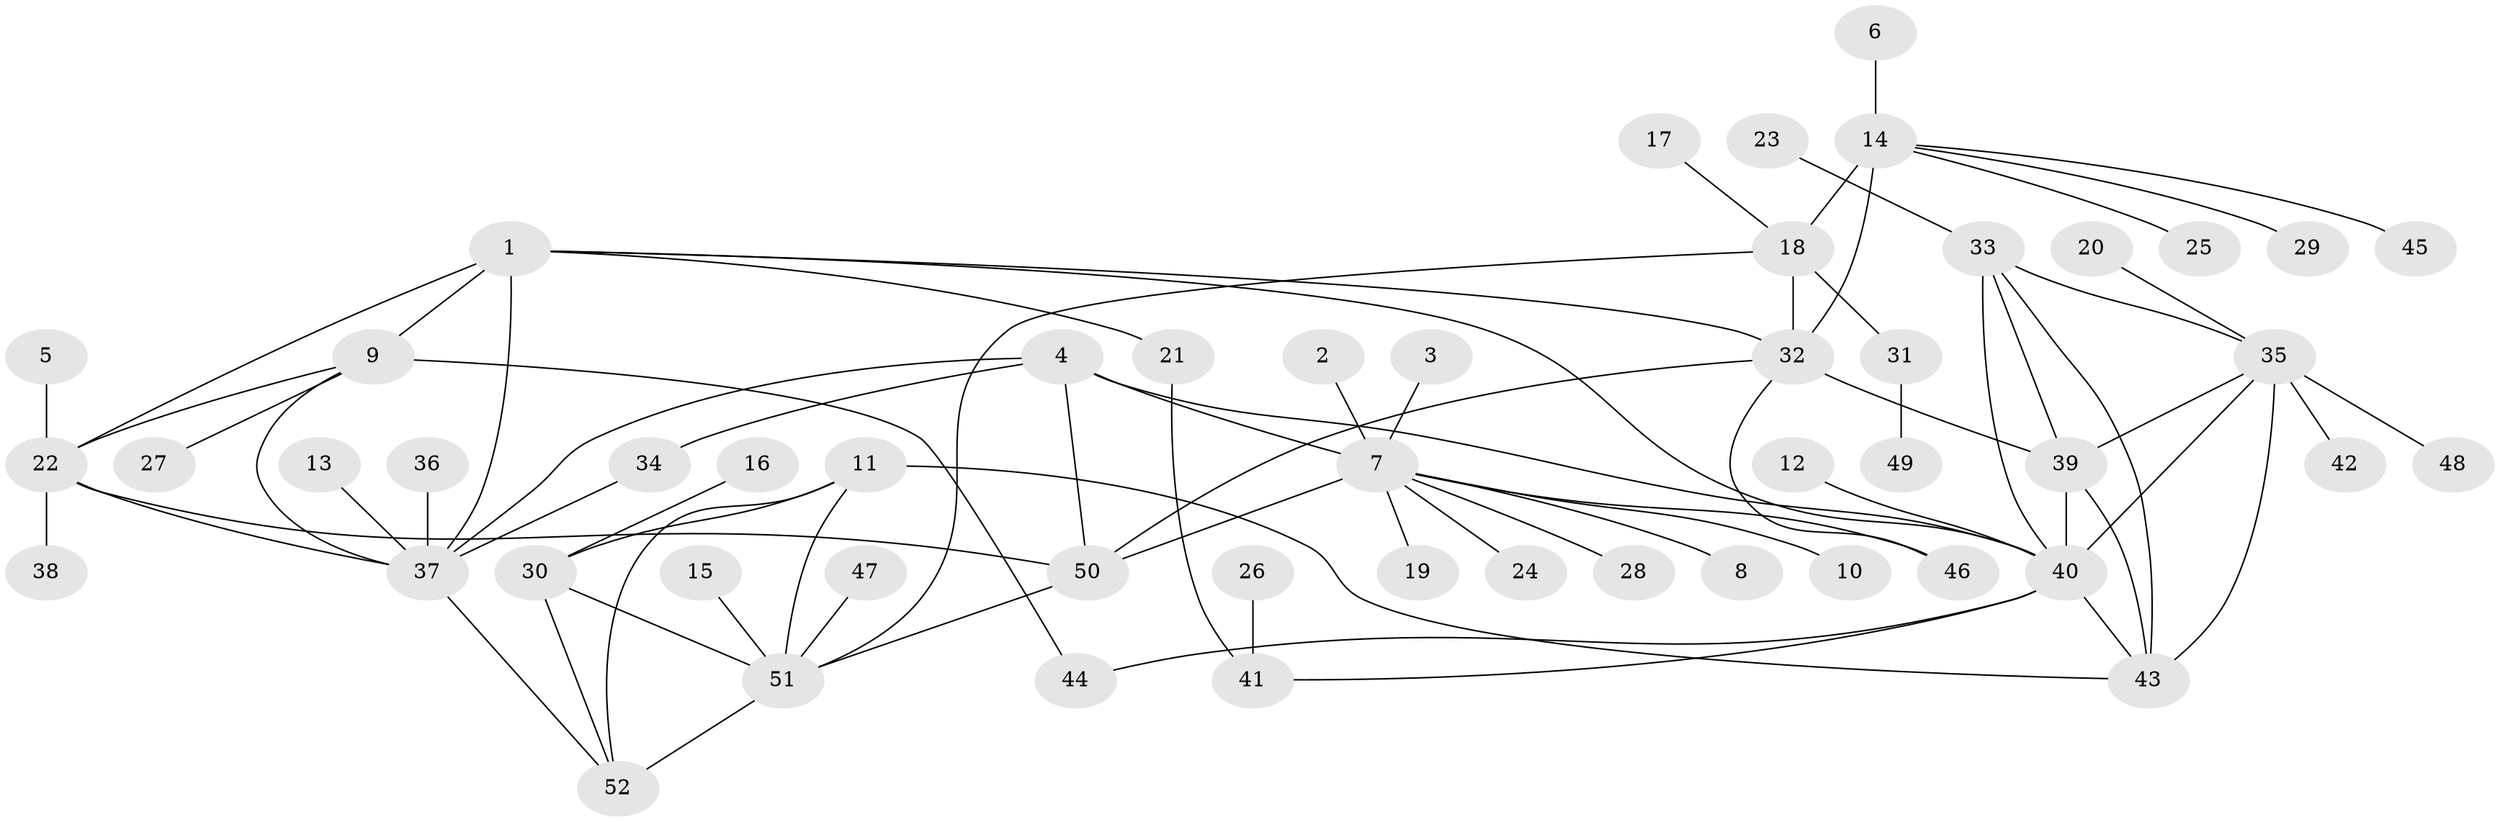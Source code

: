 // original degree distribution, {6: 0.05825242718446602, 8: 0.038834951456310676, 9: 0.038834951456310676, 7: 0.04854368932038835, 11: 0.02912621359223301, 5: 0.038834951456310676, 1: 0.5922330097087378, 4: 0.009708737864077669, 2: 0.13592233009708737, 3: 0.009708737864077669}
// Generated by graph-tools (version 1.1) at 2025/37/03/04/25 23:37:30]
// undirected, 52 vertices, 76 edges
graph export_dot {
  node [color=gray90,style=filled];
  1;
  2;
  3;
  4;
  5;
  6;
  7;
  8;
  9;
  10;
  11;
  12;
  13;
  14;
  15;
  16;
  17;
  18;
  19;
  20;
  21;
  22;
  23;
  24;
  25;
  26;
  27;
  28;
  29;
  30;
  31;
  32;
  33;
  34;
  35;
  36;
  37;
  38;
  39;
  40;
  41;
  42;
  43;
  44;
  45;
  46;
  47;
  48;
  49;
  50;
  51;
  52;
  1 -- 9 [weight=2.0];
  1 -- 21 [weight=1.0];
  1 -- 22 [weight=2.0];
  1 -- 32 [weight=1.0];
  1 -- 37 [weight=2.0];
  1 -- 40 [weight=1.0];
  2 -- 7 [weight=1.0];
  3 -- 7 [weight=1.0];
  4 -- 7 [weight=2.0];
  4 -- 34 [weight=1.0];
  4 -- 37 [weight=1.0];
  4 -- 40 [weight=1.0];
  4 -- 50 [weight=2.0];
  5 -- 22 [weight=1.0];
  6 -- 14 [weight=1.0];
  7 -- 8 [weight=1.0];
  7 -- 10 [weight=1.0];
  7 -- 19 [weight=1.0];
  7 -- 24 [weight=1.0];
  7 -- 28 [weight=1.0];
  7 -- 46 [weight=1.0];
  7 -- 50 [weight=4.0];
  9 -- 22 [weight=1.0];
  9 -- 27 [weight=1.0];
  9 -- 37 [weight=1.0];
  9 -- 44 [weight=1.0];
  11 -- 30 [weight=2.0];
  11 -- 43 [weight=1.0];
  11 -- 51 [weight=2.0];
  11 -- 52 [weight=2.0];
  12 -- 40 [weight=1.0];
  13 -- 37 [weight=1.0];
  14 -- 18 [weight=2.0];
  14 -- 25 [weight=1.0];
  14 -- 29 [weight=1.0];
  14 -- 32 [weight=4.0];
  14 -- 45 [weight=1.0];
  15 -- 51 [weight=1.0];
  16 -- 30 [weight=1.0];
  17 -- 18 [weight=1.0];
  18 -- 31 [weight=1.0];
  18 -- 32 [weight=2.0];
  18 -- 51 [weight=1.0];
  20 -- 35 [weight=1.0];
  21 -- 41 [weight=1.0];
  22 -- 37 [weight=1.0];
  22 -- 38 [weight=1.0];
  22 -- 50 [weight=1.0];
  23 -- 33 [weight=1.0];
  26 -- 41 [weight=1.0];
  30 -- 51 [weight=1.0];
  30 -- 52 [weight=1.0];
  31 -- 49 [weight=1.0];
  32 -- 39 [weight=1.0];
  32 -- 46 [weight=1.0];
  32 -- 50 [weight=1.0];
  33 -- 35 [weight=1.0];
  33 -- 39 [weight=1.0];
  33 -- 40 [weight=1.0];
  33 -- 43 [weight=1.0];
  34 -- 37 [weight=1.0];
  35 -- 39 [weight=1.0];
  35 -- 40 [weight=1.0];
  35 -- 42 [weight=1.0];
  35 -- 43 [weight=1.0];
  35 -- 48 [weight=1.0];
  36 -- 37 [weight=1.0];
  37 -- 52 [weight=1.0];
  39 -- 40 [weight=1.0];
  39 -- 43 [weight=1.0];
  40 -- 41 [weight=1.0];
  40 -- 43 [weight=1.0];
  40 -- 44 [weight=1.0];
  47 -- 51 [weight=1.0];
  50 -- 51 [weight=2.0];
  51 -- 52 [weight=1.0];
}
